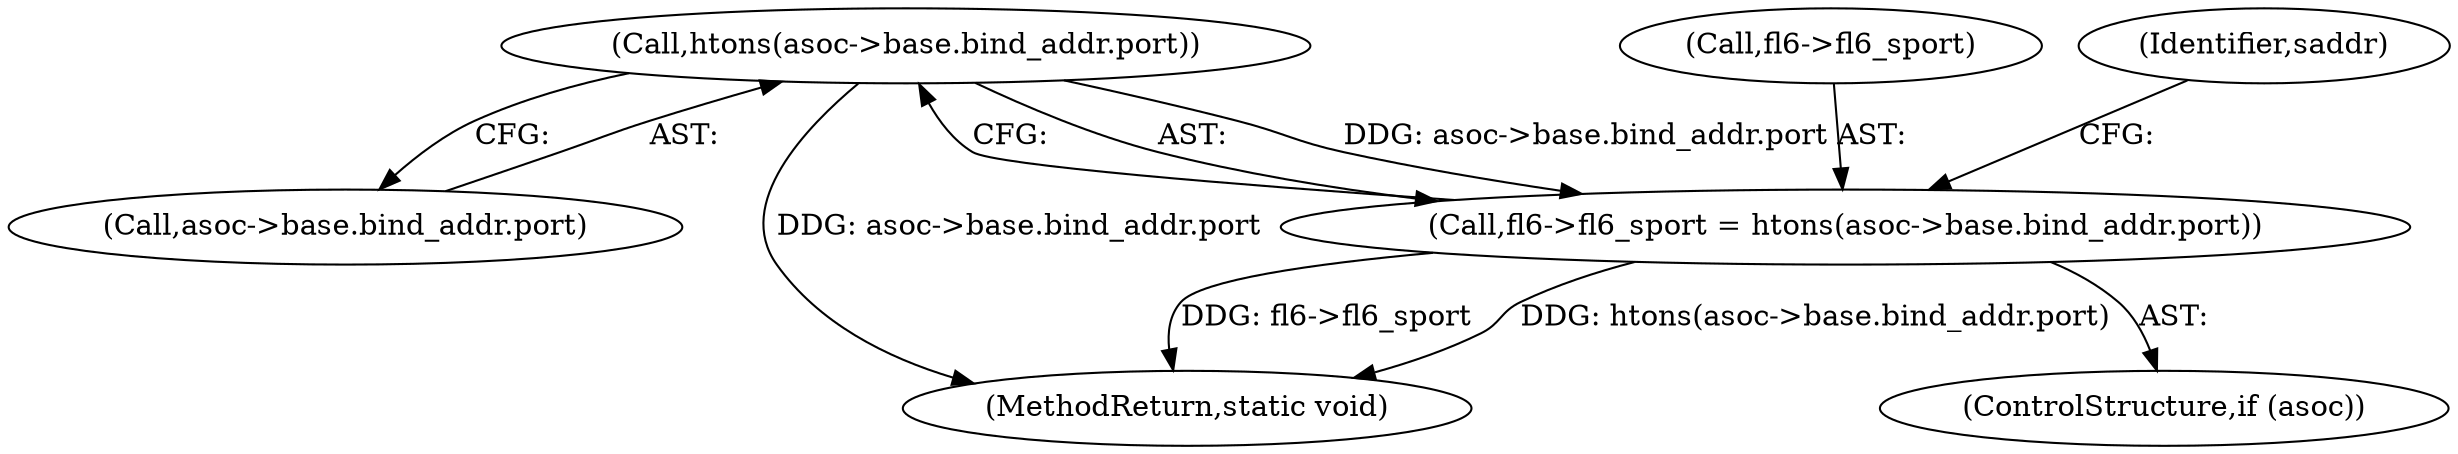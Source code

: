 digraph "0_linux_95ee62083cb6453e056562d91f597552021e6ae7@pointer" {
"1000217" [label="(Call,htons(asoc->base.bind_addr.port))"];
"1000213" [label="(Call,fl6->fl6_sport = htons(asoc->base.bind_addr.port))"];
"1000213" [label="(Call,fl6->fl6_sport = htons(asoc->base.bind_addr.port))"];
"1000217" [label="(Call,htons(asoc->base.bind_addr.port))"];
"1000218" [label="(Call,asoc->base.bind_addr.port)"];
"1000214" [label="(Call,fl6->fl6_sport)"];
"1000491" [label="(MethodReturn,static void)"];
"1000211" [label="(ControlStructure,if (asoc))"];
"1000226" [label="(Identifier,saddr)"];
"1000217" -> "1000213"  [label="AST: "];
"1000217" -> "1000218"  [label="CFG: "];
"1000218" -> "1000217"  [label="AST: "];
"1000213" -> "1000217"  [label="CFG: "];
"1000217" -> "1000491"  [label="DDG: asoc->base.bind_addr.port"];
"1000217" -> "1000213"  [label="DDG: asoc->base.bind_addr.port"];
"1000213" -> "1000211"  [label="AST: "];
"1000214" -> "1000213"  [label="AST: "];
"1000226" -> "1000213"  [label="CFG: "];
"1000213" -> "1000491"  [label="DDG: htons(asoc->base.bind_addr.port)"];
"1000213" -> "1000491"  [label="DDG: fl6->fl6_sport"];
}
